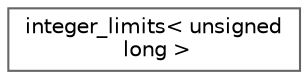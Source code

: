 digraph "Graphical Class Hierarchy"
{
 // LATEX_PDF_SIZE
  bgcolor="transparent";
  edge [fontname=Helvetica,fontsize=10,labelfontname=Helvetica,labelfontsize=10];
  node [fontname=Helvetica,fontsize=10,shape=box,height=0.2,width=0.4];
  rankdir="LR";
  Node0 [id="Node000000",label="integer_limits\< unsigned\l long \>",height=0.2,width=0.4,color="grey40", fillcolor="white", style="filled",URL="$structinteger__limits.html",tooltip=" "];
}
